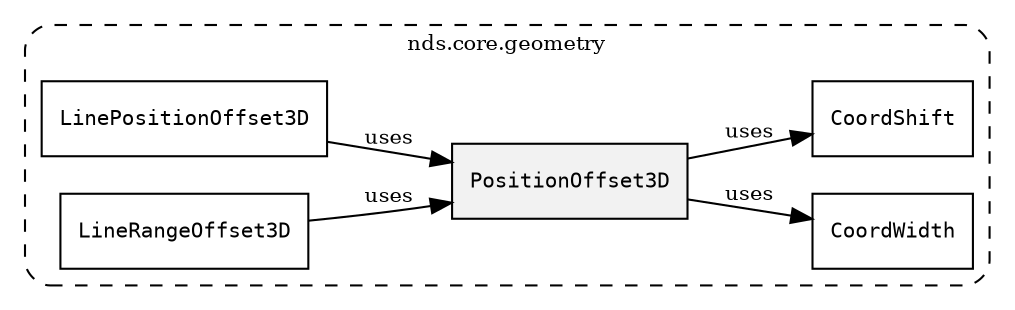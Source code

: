 /**
 * This dot file creates symbol collaboration diagram for PositionOffset3D.
 */
digraph ZSERIO
{
    node [shape=box, fontsize=10];
    rankdir="LR";
    fontsize=10;
    tooltip="PositionOffset3D collaboration diagram";

    subgraph "cluster_nds.core.geometry"
    {
        style="dashed, rounded";
        label="nds.core.geometry";
        tooltip="Package nds.core.geometry";
        href="../../../content/packages/nds.core.geometry.html#Package-nds-core-geometry";
        target="_parent";

        "PositionOffset3D" [style="filled", fillcolor="#0000000D", target="_parent", label=<<font face="monospace"><table align="center" border="0" cellspacing="0" cellpadding="0"><tr><td href="../../../content/packages/nds.core.geometry.html#Structure-PositionOffset3D" title="Structure defined in nds.core.geometry">PositionOffset3D</td></tr></table></font>>];
        "CoordWidth" [target="_parent", label=<<font face="monospace"><table align="center" border="0" cellspacing="0" cellpadding="0"><tr><td href="../../../content/packages/nds.core.geometry.html#Subtype-CoordWidth" title="Subtype defined in nds.core.geometry">CoordWidth</td></tr></table></font>>];
        "CoordShift" [target="_parent", label=<<font face="monospace"><table align="center" border="0" cellspacing="0" cellpadding="0"><tr><td href="../../../content/packages/nds.core.geometry.html#Subtype-CoordShift" title="Subtype defined in nds.core.geometry">CoordShift</td></tr></table></font>>];
        "LinePositionOffset3D" [target="_parent", label=<<font face="monospace"><table align="center" border="0" cellspacing="0" cellpadding="0"><tr><td href="../../../content/packages/nds.core.geometry.html#Structure-LinePositionOffset3D" title="Structure defined in nds.core.geometry">LinePositionOffset3D</td></tr></table></font>>];
        "LineRangeOffset3D" [target="_parent", label=<<font face="monospace"><table align="center" border="0" cellspacing="0" cellpadding="0"><tr><td href="../../../content/packages/nds.core.geometry.html#Structure-LineRangeOffset3D" title="Structure defined in nds.core.geometry">LineRangeOffset3D</td></tr></table></font>>];
    }

    "PositionOffset3D" -> "CoordWidth" [label="uses", fontsize=10];
    "PositionOffset3D" -> "CoordShift" [label="uses", fontsize=10];
    "LinePositionOffset3D" -> "PositionOffset3D" [label="uses", fontsize=10];
    "LineRangeOffset3D" -> "PositionOffset3D" [label="uses", fontsize=10];
}

